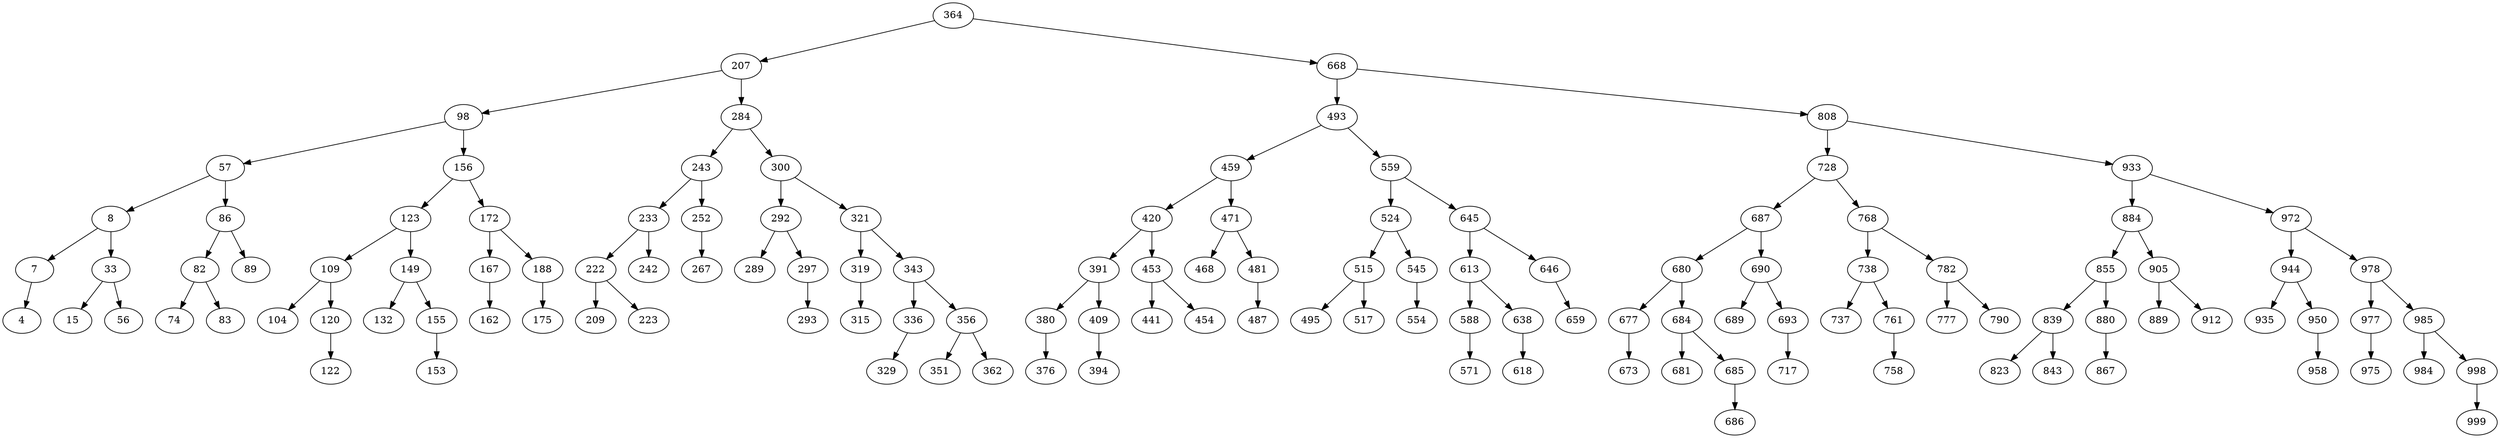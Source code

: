 digraph AVL_tree {
	364 -> {207 668};
	207 -> {98 284};
	98 -> {57 156};
	57 -> {8 86};
	8 -> {7 33};
	7 -> {4 };
	4 -> {};
	33 -> {15 56};
	15 -> {};
	56 -> {};
	86 -> {82 89};
	82 -> {74 83};
	74 -> {};
	83 -> {};
	89 -> {};
	156 -> {123 172};
	123 -> {109 149};
	109 -> {104 120};
	104 -> {};
	120 -> {122};
	122 -> {};
	149 -> {132 155};
	132 -> {};
	155 -> {153 };
	153 -> {};
	172 -> {167 188};
	167 -> {162 };
	162 -> {};
	188 -> {175 };
	175 -> {};
	284 -> {243 300};
	243 -> {233 252};
	233 -> {222 242};
	222 -> {209 223};
	209 -> {};
	223 -> {};
	242 -> {};
	252 -> {267};
	267 -> {};
	300 -> {292 321};
	292 -> {289 297};
	289 -> {};
	297 -> {293 };
	293 -> {};
	321 -> {319 343};
	319 -> {315 };
	315 -> {};
	343 -> {336 356};
	336 -> {329 };
	329 -> {};
	356 -> {351 362};
	351 -> {};
	362 -> {};
	668 -> {493 808};
	493 -> {459 559};
	459 -> {420 471};
	420 -> {391 453};
	391 -> {380 409};
	380 -> {376 };
	376 -> {};
	409 -> {394 };
	394 -> {};
	453 -> {441 454};
	441 -> {};
	454 -> {};
	471 -> {468 481};
	468 -> {};
	481 -> {487};
	487 -> {};
	559 -> {524 645};
	524 -> {515 545};
	515 -> {495 517};
	495 -> {};
	517 -> {};
	545 -> {554};
	554 -> {};
	645 -> {613 646};
	613 -> {588 638};
	588 -> {571 };
	571 -> {};
	638 -> {618 };
	618 -> {};
	646 -> {659};
	659 -> {};
	808 -> {728 933};
	728 -> {687 768};
	687 -> {680 690};
	680 -> {677 684};
	677 -> {673 };
	673 -> {};
	684 -> {681 685};
	681 -> {};
	685 -> {686};
	686 -> {};
	690 -> {689 693};
	689 -> {};
	693 -> {717};
	717 -> {};
	768 -> {738 782};
	738 -> {737 761};
	737 -> {};
	761 -> {758 };
	758 -> {};
	782 -> {777 790};
	777 -> {};
	790 -> {};
	933 -> {884 972};
	884 -> {855 905};
	855 -> {839 880};
	839 -> {823 843};
	823 -> {};
	843 -> {};
	880 -> {867 };
	867 -> {};
	905 -> {889 912};
	889 -> {};
	912 -> {};
	972 -> {944 978};
	944 -> {935 950};
	935 -> {};
	950 -> {958};
	958 -> {};
	978 -> {977 985};
	977 -> {975 };
	975 -> {};
	985 -> {984 998};
	984 -> {};
	998 -> {999};
	999 -> {};
}